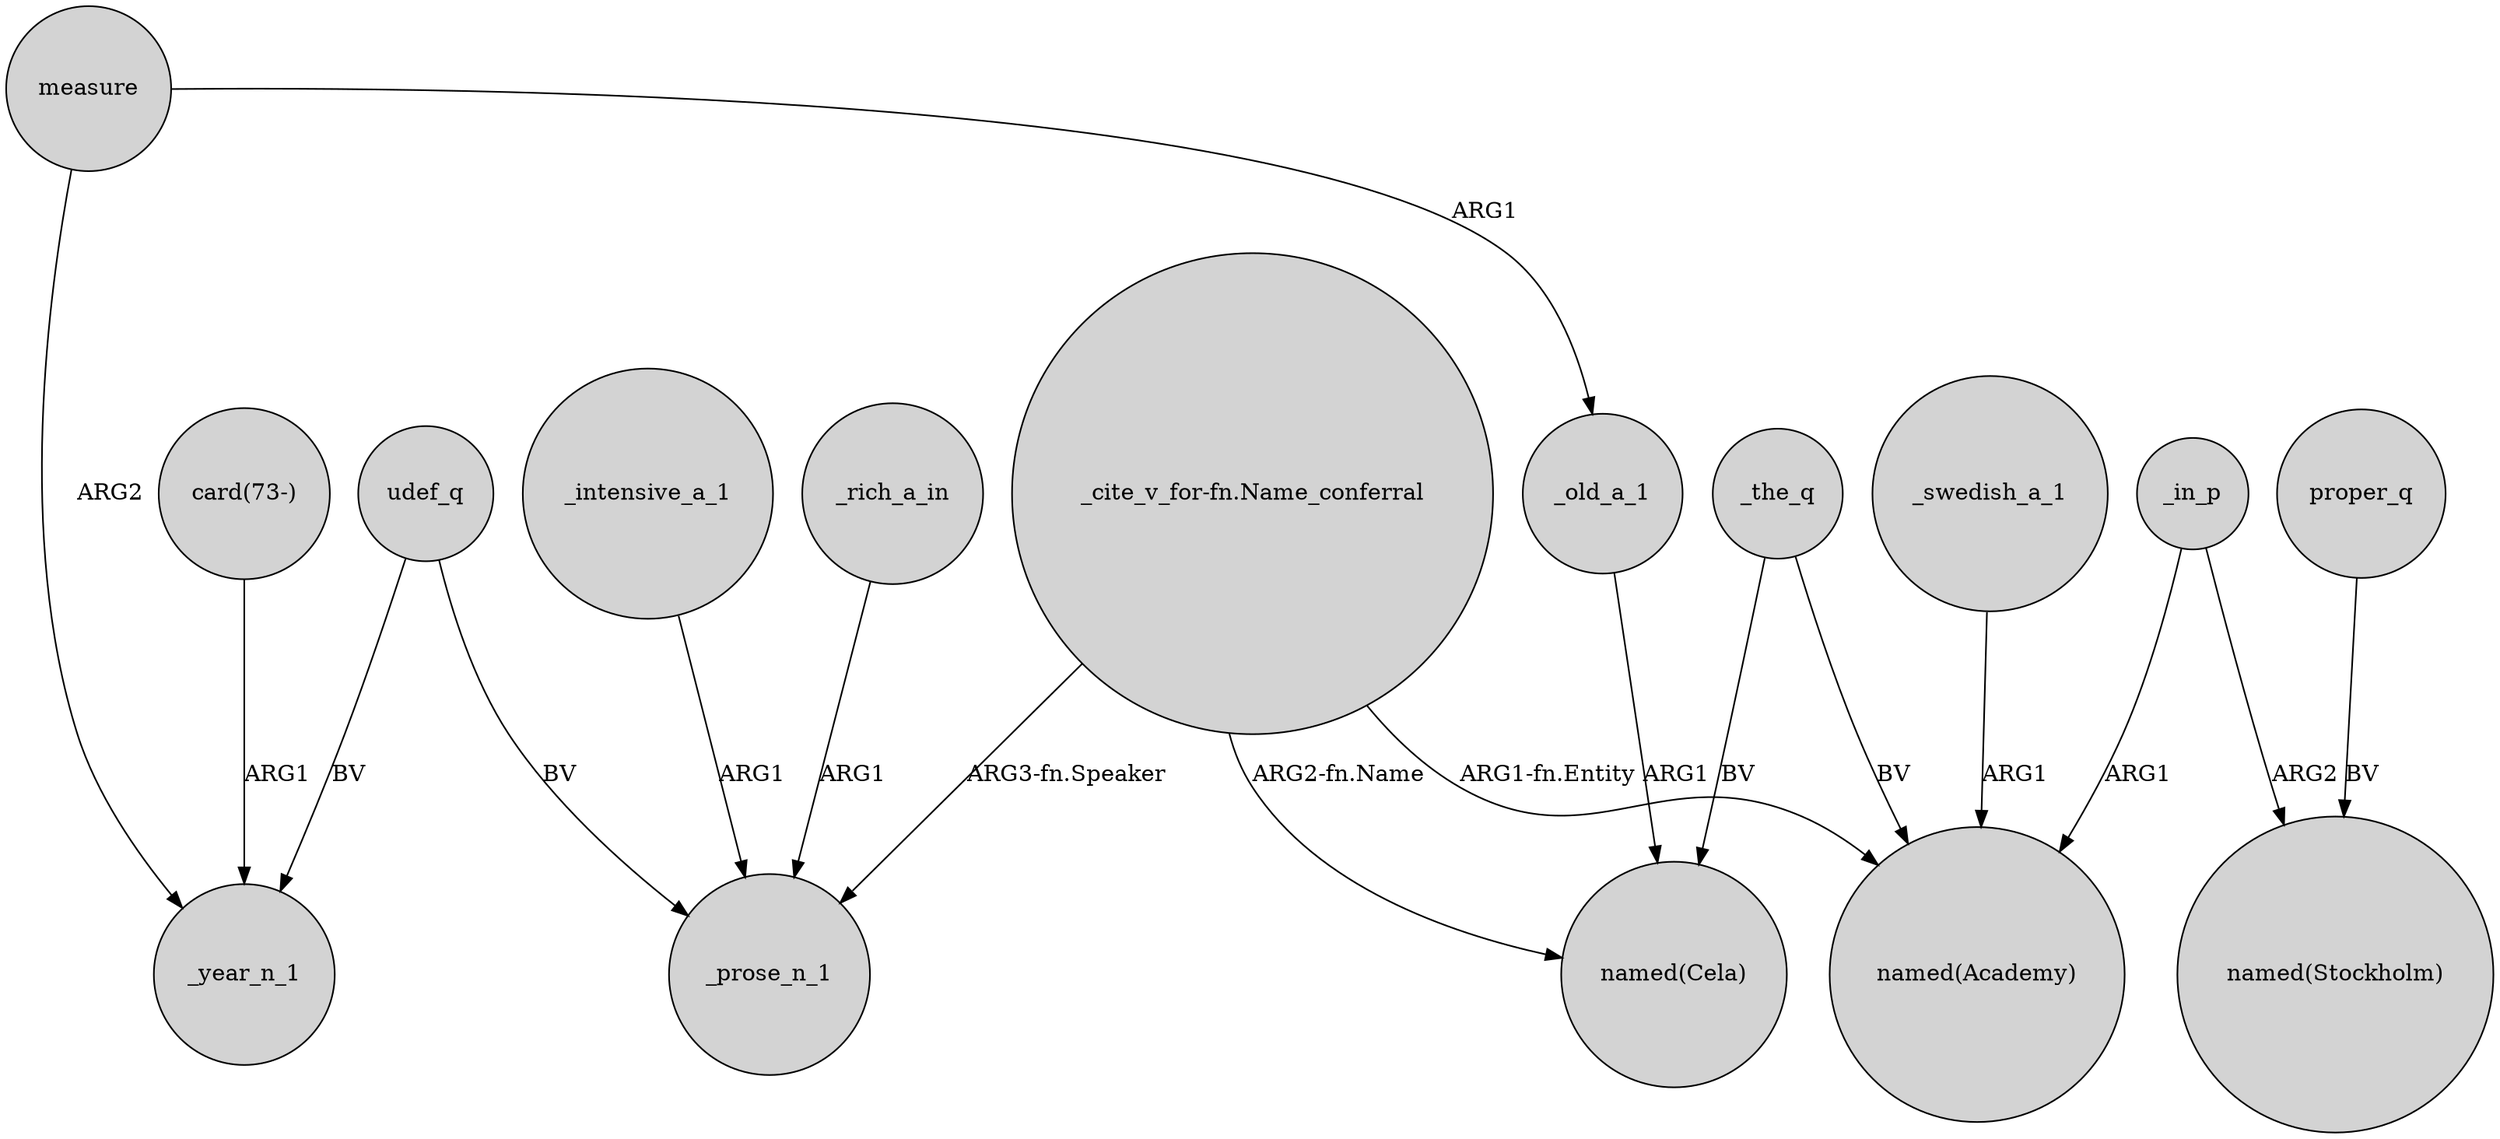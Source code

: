 digraph {
	node [shape=circle style=filled]
	udef_q -> _year_n_1 [label=BV]
	"_cite_v_for-fn.Name_conferral" -> "named(Cela)" [label="ARG2-fn.Name"]
	proper_q -> "named(Stockholm)" [label=BV]
	"_cite_v_for-fn.Name_conferral" -> _prose_n_1 [label="ARG3-fn.Speaker"]
	_intensive_a_1 -> _prose_n_1 [label=ARG1]
	measure -> _old_a_1 [label=ARG1]
	udef_q -> _prose_n_1 [label=BV]
	"card(73-)" -> _year_n_1 [label=ARG1]
	_old_a_1 -> "named(Cela)" [label=ARG1]
	"_cite_v_for-fn.Name_conferral" -> "named(Academy)" [label="ARG1-fn.Entity"]
	_the_q -> "named(Academy)" [label=BV]
	_the_q -> "named(Cela)" [label=BV]
	_in_p -> "named(Academy)" [label=ARG1]
	measure -> _year_n_1 [label=ARG2]
	_rich_a_in -> _prose_n_1 [label=ARG1]
	_swedish_a_1 -> "named(Academy)" [label=ARG1]
	_in_p -> "named(Stockholm)" [label=ARG2]
}
